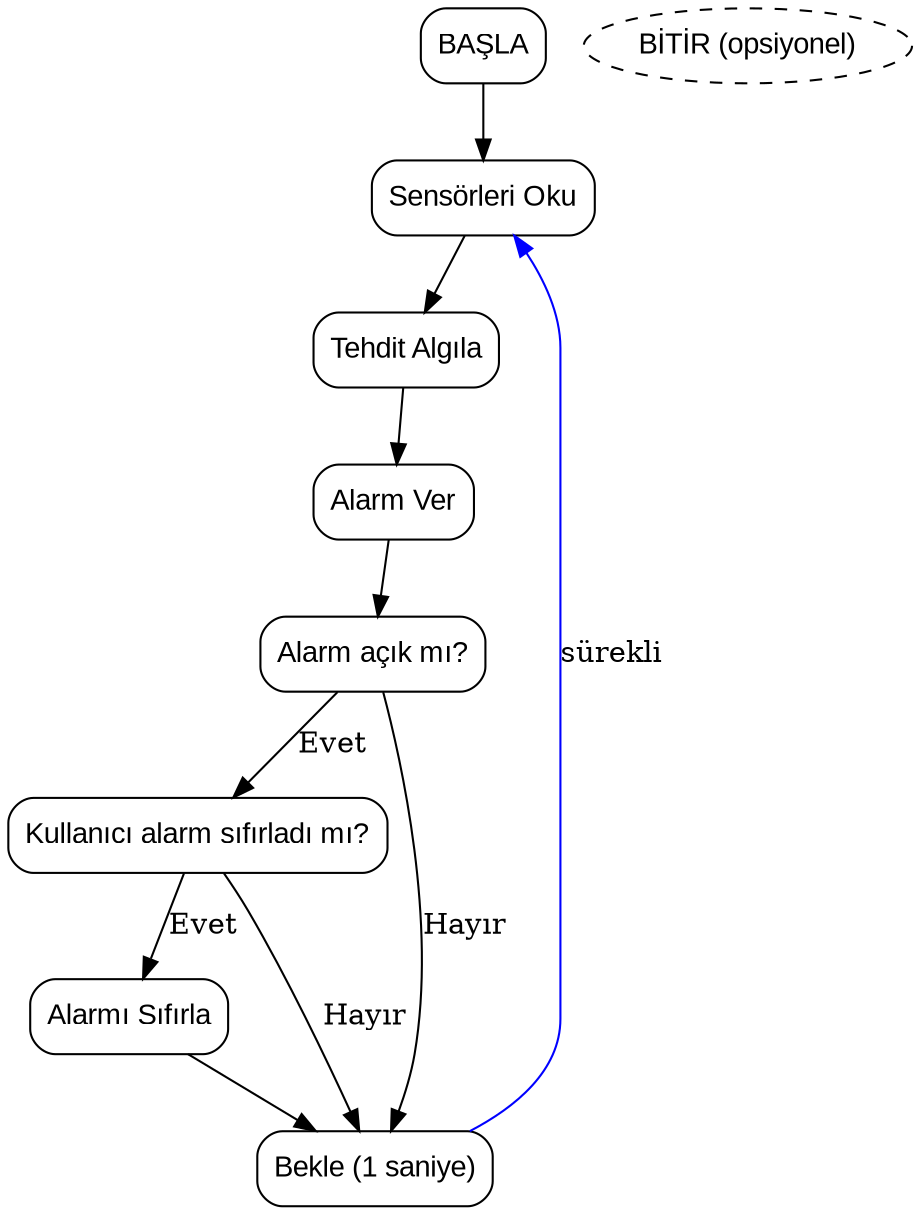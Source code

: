 digraph AkilliEvGuvenlikSistemi {
    rankdir=TB;
    node [shape=rectangle, style=rounded, fontname="Arial"];

    Start [label="BAŞLA"];
    SensörOkuma [label="Sensörleri Oku"];
    TehditAlgılama [label="Tehdit Algıla"];
    AlarmVer [label="Alarm Ver"];
    AlarmKontrol [label="Alarm açık mı?"];
    AlarmSıfırla [label="Kullanıcı alarm sıfırladı mı?"];
    Sıfırlaİşlem [label="Alarmı Sıfırla"];
    Bekle [label="Bekle (1 saniye)"];
    End [label="BİTİR"];

    // Akış bağlantıları
    Start -> SensörOkuma;
    SensörOkuma -> TehditAlgılama;
    TehditAlgılama -> AlarmVer;
    AlarmVer -> AlarmKontrol;

    // Alarm kontrol dalları
    AlarmKontrol -> AlarmSıfırla [label="Evet"];
    AlarmKontrol -> Bekle [label="Hayır"];
    AlarmSıfırla -> Sıfırlaİşlem [label="Evet"];
    AlarmSıfırla -> Bekle [label="Hayır"];
    Sıfırlaİşlem -> Bekle;

    // Sonsuz döngü (ana döngü)
    Bekle -> SensörOkuma [label="sürekli", color="blue"];

    // Bitiş (teorik)
    End [shape=ellipse, style=dashed, label="BİTİR (opsiyonel)"];
}
